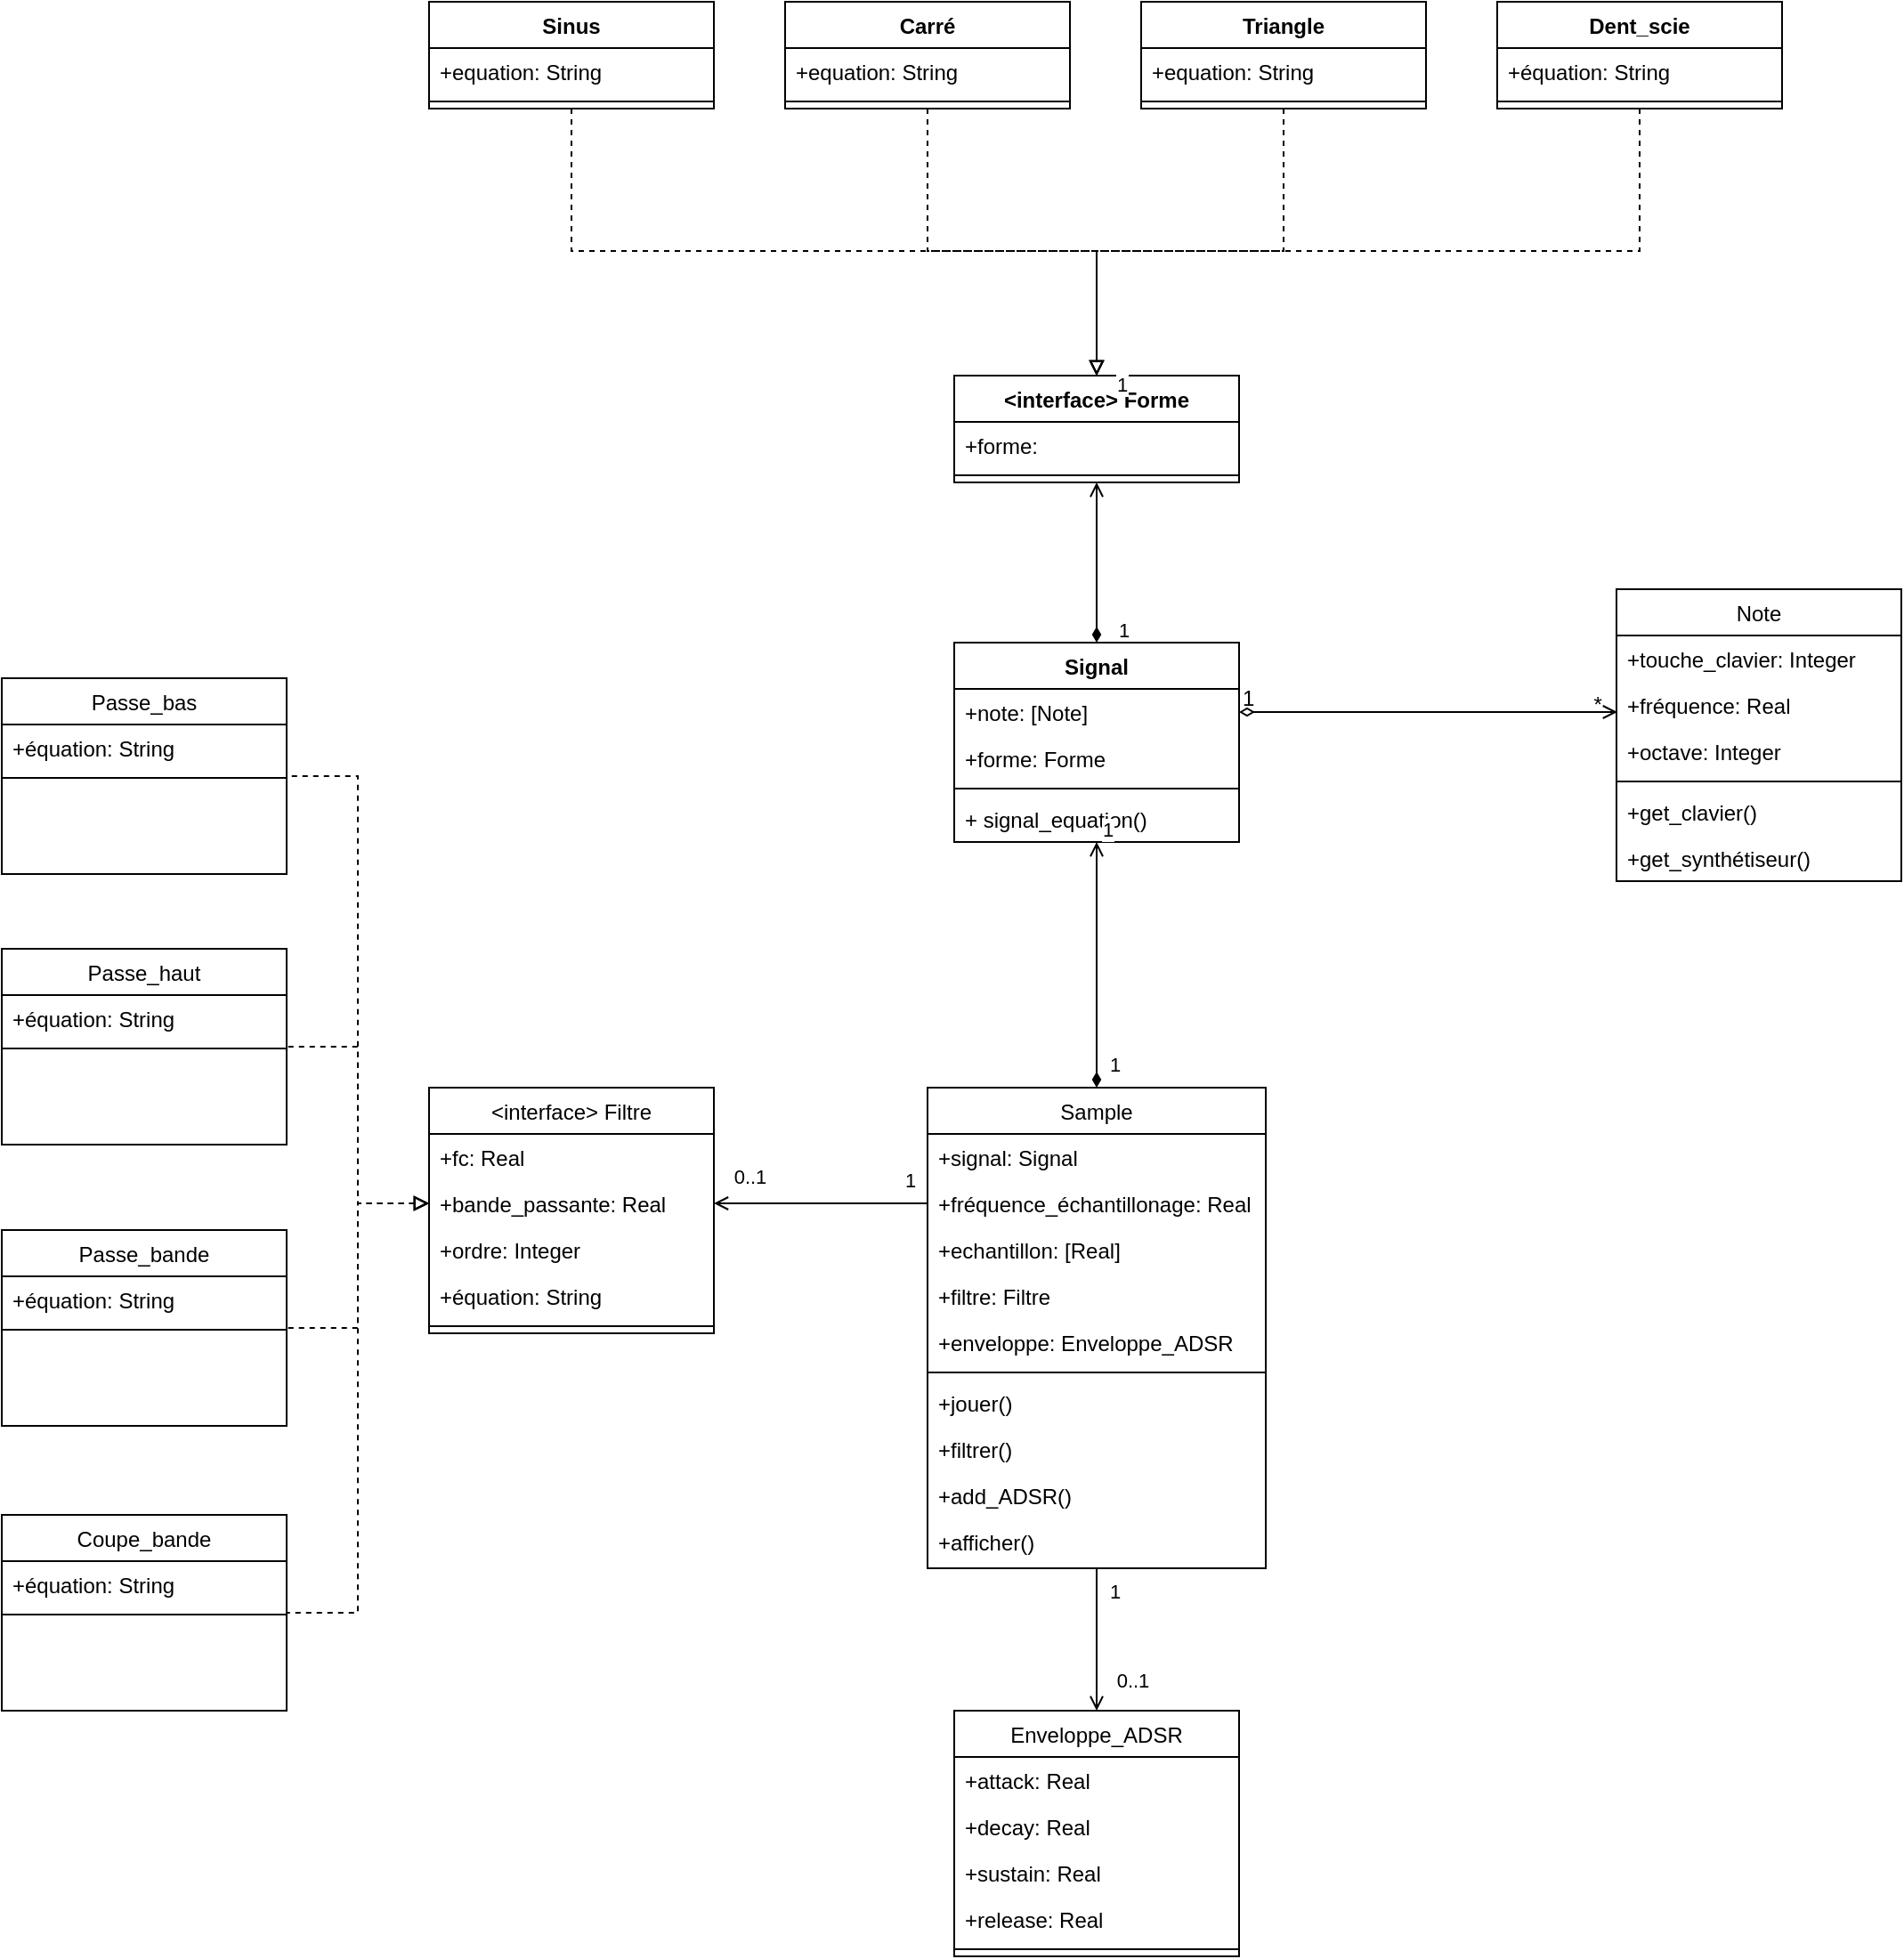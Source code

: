 <mxfile version="24.1.0" type="device">
  <diagram id="C5RBs43oDa-KdzZeNtuy" name="Page-1">
    <mxGraphModel dx="2442" dy="968" grid="1" gridSize="10" guides="1" tooltips="1" connect="1" arrows="1" fold="1" page="1" pageScale="1" pageWidth="827" pageHeight="1169" math="0" shadow="0">
      <root>
        <mxCell id="WIyWlLk6GJQsqaUBKTNV-0" />
        <mxCell id="WIyWlLk6GJQsqaUBKTNV-1" parent="WIyWlLk6GJQsqaUBKTNV-0" />
        <mxCell id="yxTqHSOn2Jzeql_qbUJA-16" style="edgeStyle=orthogonalEdgeStyle;rounded=0;orthogonalLoop=1;jettySize=auto;html=1;exitX=0.5;exitY=0;exitDx=0;exitDy=0;entryX=0.5;entryY=1;entryDx=0;entryDy=0;endArrow=open;endFill=0;startArrow=diamondThin;startFill=1;" edge="1" parent="WIyWlLk6GJQsqaUBKTNV-1" source="zkfFHV4jXpPFQw0GAbJ--0" target="yxTqHSOn2Jzeql_qbUJA-11">
          <mxGeometry relative="1" as="geometry">
            <mxPoint x="360" y="516" as="targetPoint" />
          </mxGeometry>
        </mxCell>
        <mxCell id="yxTqHSOn2Jzeql_qbUJA-31" value="1" style="edgeLabel;html=1;align=center;verticalAlign=middle;resizable=0;points=[];" vertex="1" connectable="0" parent="yxTqHSOn2Jzeql_qbUJA-16">
          <mxGeometry x="-0.649" y="-1" relative="1" as="geometry">
            <mxPoint x="9" y="11" as="offset" />
          </mxGeometry>
        </mxCell>
        <mxCell id="zkfFHV4jXpPFQw0GAbJ--0" value="Sample" style="swimlane;fontStyle=0;align=center;verticalAlign=top;childLayout=stackLayout;horizontal=1;startSize=26;horizontalStack=0;resizeParent=1;resizeLast=0;collapsible=1;marginBottom=0;rounded=0;shadow=0;strokeWidth=1;" parent="WIyWlLk6GJQsqaUBKTNV-1" vertex="1">
          <mxGeometry x="280" y="646" width="190" height="270" as="geometry">
            <mxRectangle x="230" y="140" width="160" height="26" as="alternateBounds" />
          </mxGeometry>
        </mxCell>
        <mxCell id="zkfFHV4jXpPFQw0GAbJ--1" value="+signal: Signal" style="text;align=left;verticalAlign=top;spacingLeft=4;spacingRight=4;overflow=hidden;rotatable=0;points=[[0,0.5],[1,0.5]];portConstraint=eastwest;" parent="zkfFHV4jXpPFQw0GAbJ--0" vertex="1">
          <mxGeometry y="26" width="190" height="26" as="geometry" />
        </mxCell>
        <mxCell id="KgUx6akX5WvqrjNGM1Zk-44" value="+fréquence_échantillonage: Real" style="text;align=left;verticalAlign=top;spacingLeft=4;spacingRight=4;overflow=hidden;rotatable=0;points=[[0,0.5],[1,0.5]];portConstraint=eastwest;" parent="zkfFHV4jXpPFQw0GAbJ--0" vertex="1">
          <mxGeometry y="52" width="190" height="26" as="geometry" />
        </mxCell>
        <mxCell id="KgUx6akX5WvqrjNGM1Zk-14" value="+echantillon: [Real]" style="text;align=left;verticalAlign=top;spacingLeft=4;spacingRight=4;overflow=hidden;rotatable=0;points=[[0,0.5],[1,0.5]];portConstraint=eastwest;" parent="zkfFHV4jXpPFQw0GAbJ--0" vertex="1">
          <mxGeometry y="78" width="190" height="26" as="geometry" />
        </mxCell>
        <mxCell id="yxTqHSOn2Jzeql_qbUJA-0" value="+filtre: Filtre" style="text;align=left;verticalAlign=top;spacingLeft=4;spacingRight=4;overflow=hidden;rotatable=0;points=[[0,0.5],[1,0.5]];portConstraint=eastwest;" vertex="1" parent="zkfFHV4jXpPFQw0GAbJ--0">
          <mxGeometry y="104" width="190" height="26" as="geometry" />
        </mxCell>
        <mxCell id="yxTqHSOn2Jzeql_qbUJA-2" value="+enveloppe: Enveloppe_ADSR" style="text;align=left;verticalAlign=top;spacingLeft=4;spacingRight=4;overflow=hidden;rotatable=0;points=[[0,0.5],[1,0.5]];portConstraint=eastwest;" vertex="1" parent="zkfFHV4jXpPFQw0GAbJ--0">
          <mxGeometry y="130" width="190" height="26" as="geometry" />
        </mxCell>
        <mxCell id="zkfFHV4jXpPFQw0GAbJ--4" value="" style="line;html=1;strokeWidth=1;align=left;verticalAlign=middle;spacingTop=-1;spacingLeft=3;spacingRight=3;rotatable=0;labelPosition=right;points=[];portConstraint=eastwest;" parent="zkfFHV4jXpPFQw0GAbJ--0" vertex="1">
          <mxGeometry y="156" width="190" height="8" as="geometry" />
        </mxCell>
        <mxCell id="KgUx6akX5WvqrjNGM1Zk-8" value="+jouer()" style="text;align=left;verticalAlign=top;spacingLeft=4;spacingRight=4;overflow=hidden;rotatable=0;points=[[0,0.5],[1,0.5]];portConstraint=eastwest;" parent="zkfFHV4jXpPFQw0GAbJ--0" vertex="1">
          <mxGeometry y="164" width="190" height="26" as="geometry" />
        </mxCell>
        <mxCell id="yxTqHSOn2Jzeql_qbUJA-18" value="+filtrer()" style="text;align=left;verticalAlign=top;spacingLeft=4;spacingRight=4;overflow=hidden;rotatable=0;points=[[0,0.5],[1,0.5]];portConstraint=eastwest;" vertex="1" parent="zkfFHV4jXpPFQw0GAbJ--0">
          <mxGeometry y="190" width="190" height="26" as="geometry" />
        </mxCell>
        <mxCell id="yxTqHSOn2Jzeql_qbUJA-19" value="+add_ADSR()" style="text;align=left;verticalAlign=top;spacingLeft=4;spacingRight=4;overflow=hidden;rotatable=0;points=[[0,0.5],[1,0.5]];portConstraint=eastwest;" vertex="1" parent="zkfFHV4jXpPFQw0GAbJ--0">
          <mxGeometry y="216" width="190" height="26" as="geometry" />
        </mxCell>
        <mxCell id="KgUx6akX5WvqrjNGM1Zk-9" value="+afficher()" style="text;align=left;verticalAlign=top;spacingLeft=4;spacingRight=4;overflow=hidden;rotatable=0;points=[[0,0.5],[1,0.5]];portConstraint=eastwest;" parent="zkfFHV4jXpPFQw0GAbJ--0" vertex="1">
          <mxGeometry y="242" width="190" height="26" as="geometry" />
        </mxCell>
        <mxCell id="zkfFHV4jXpPFQw0GAbJ--13" value="Enveloppe_ADSR" style="swimlane;fontStyle=0;align=center;verticalAlign=top;childLayout=stackLayout;horizontal=1;startSize=26;horizontalStack=0;resizeParent=1;resizeLast=0;collapsible=1;marginBottom=0;rounded=0;shadow=0;strokeWidth=1;" parent="WIyWlLk6GJQsqaUBKTNV-1" vertex="1">
          <mxGeometry x="295" y="996" width="160" height="138" as="geometry">
            <mxRectangle x="340" y="380" width="170" height="26" as="alternateBounds" />
          </mxGeometry>
        </mxCell>
        <mxCell id="zkfFHV4jXpPFQw0GAbJ--14" value="+attack: Real" style="text;align=left;verticalAlign=top;spacingLeft=4;spacingRight=4;overflow=hidden;rotatable=0;points=[[0,0.5],[1,0.5]];portConstraint=eastwest;" parent="zkfFHV4jXpPFQw0GAbJ--13" vertex="1">
          <mxGeometry y="26" width="160" height="26" as="geometry" />
        </mxCell>
        <mxCell id="KgUx6akX5WvqrjNGM1Zk-10" value="+decay: Real   " style="text;align=left;verticalAlign=top;spacingLeft=4;spacingRight=4;overflow=hidden;rotatable=0;points=[[0,0.5],[1,0.5]];portConstraint=eastwest;" parent="zkfFHV4jXpPFQw0GAbJ--13" vertex="1">
          <mxGeometry y="52" width="160" height="26" as="geometry" />
        </mxCell>
        <mxCell id="KgUx6akX5WvqrjNGM1Zk-11" value="+sustain: Real" style="text;align=left;verticalAlign=top;spacingLeft=4;spacingRight=4;overflow=hidden;rotatable=0;points=[[0,0.5],[1,0.5]];portConstraint=eastwest;" parent="zkfFHV4jXpPFQw0GAbJ--13" vertex="1">
          <mxGeometry y="78" width="160" height="26" as="geometry" />
        </mxCell>
        <mxCell id="KgUx6akX5WvqrjNGM1Zk-12" value="+release: Real" style="text;align=left;verticalAlign=top;spacingLeft=4;spacingRight=4;overflow=hidden;rotatable=0;points=[[0,0.5],[1,0.5]];portConstraint=eastwest;" parent="zkfFHV4jXpPFQw0GAbJ--13" vertex="1">
          <mxGeometry y="104" width="160" height="26" as="geometry" />
        </mxCell>
        <mxCell id="zkfFHV4jXpPFQw0GAbJ--15" value="" style="line;html=1;strokeWidth=1;align=left;verticalAlign=middle;spacingTop=-1;spacingLeft=3;spacingRight=3;rotatable=0;labelPosition=right;points=[];portConstraint=eastwest;" parent="zkfFHV4jXpPFQw0GAbJ--13" vertex="1">
          <mxGeometry y="130" width="160" height="8" as="geometry" />
        </mxCell>
        <mxCell id="zkfFHV4jXpPFQw0GAbJ--16" value="" style="endArrow=none;endSize=10;endFill=0;shadow=0;strokeWidth=1;rounded=0;curved=0;edgeStyle=elbowEdgeStyle;elbow=horizontal;startArrow=open;startFill=0;" parent="WIyWlLk6GJQsqaUBKTNV-1" source="zkfFHV4jXpPFQw0GAbJ--13" target="zkfFHV4jXpPFQw0GAbJ--0" edge="1">
          <mxGeometry width="160" relative="1" as="geometry">
            <mxPoint x="210" y="899" as="sourcePoint" />
            <mxPoint x="310" y="797" as="targetPoint" />
          </mxGeometry>
        </mxCell>
        <mxCell id="KgUx6akX5WvqrjNGM1Zk-40" value="1" style="edgeLabel;html=1;align=center;verticalAlign=middle;resizable=0;points=[];" parent="zkfFHV4jXpPFQw0GAbJ--16" vertex="1" connectable="0">
          <mxGeometry x="-0.288" relative="1" as="geometry">
            <mxPoint x="10" y="-39" as="offset" />
          </mxGeometry>
        </mxCell>
        <mxCell id="KgUx6akX5WvqrjNGM1Zk-41" value="0..1" style="edgeLabel;html=1;align=center;verticalAlign=middle;resizable=0;points=[];" parent="zkfFHV4jXpPFQw0GAbJ--16" vertex="1" connectable="0">
          <mxGeometry x="-0.288" y="-2" relative="1" as="geometry">
            <mxPoint x="18" y="11" as="offset" />
          </mxGeometry>
        </mxCell>
        <mxCell id="zkfFHV4jXpPFQw0GAbJ--17" value="Note" style="swimlane;fontStyle=0;align=center;verticalAlign=top;childLayout=stackLayout;horizontal=1;startSize=26;horizontalStack=0;resizeParent=1;resizeLast=0;collapsible=1;marginBottom=0;rounded=0;shadow=0;strokeWidth=1;" parent="WIyWlLk6GJQsqaUBKTNV-1" vertex="1">
          <mxGeometry x="667" y="366" width="160" height="164" as="geometry">
            <mxRectangle x="550" y="140" width="160" height="26" as="alternateBounds" />
          </mxGeometry>
        </mxCell>
        <mxCell id="KgUx6akX5WvqrjNGM1Zk-7" value="+touche_clavier: Integer" style="text;align=left;verticalAlign=top;spacingLeft=4;spacingRight=4;overflow=hidden;rotatable=0;points=[[0,0.5],[1,0.5]];portConstraint=eastwest;rounded=0;shadow=0;html=0;" parent="zkfFHV4jXpPFQw0GAbJ--17" vertex="1">
          <mxGeometry y="26" width="160" height="26" as="geometry" />
        </mxCell>
        <mxCell id="zkfFHV4jXpPFQw0GAbJ--22" value="+fréquence: Real" style="text;align=left;verticalAlign=top;spacingLeft=4;spacingRight=4;overflow=hidden;rotatable=0;points=[[0,0.5],[1,0.5]];portConstraint=eastwest;rounded=0;shadow=0;html=0;" parent="zkfFHV4jXpPFQw0GAbJ--17" vertex="1">
          <mxGeometry y="52" width="160" height="26" as="geometry" />
        </mxCell>
        <mxCell id="KgUx6akX5WvqrjNGM1Zk-6" value="+octave: Integer" style="text;align=left;verticalAlign=top;spacingLeft=4;spacingRight=4;overflow=hidden;rotatable=0;points=[[0,0.5],[1,0.5]];portConstraint=eastwest;rounded=0;shadow=0;html=0;" parent="zkfFHV4jXpPFQw0GAbJ--17" vertex="1">
          <mxGeometry y="78" width="160" height="26" as="geometry" />
        </mxCell>
        <mxCell id="zkfFHV4jXpPFQw0GAbJ--23" value="" style="line;html=1;strokeWidth=1;align=left;verticalAlign=middle;spacingTop=-1;spacingLeft=3;spacingRight=3;rotatable=0;labelPosition=right;points=[];portConstraint=eastwest;" parent="zkfFHV4jXpPFQw0GAbJ--17" vertex="1">
          <mxGeometry y="104" width="160" height="8" as="geometry" />
        </mxCell>
        <mxCell id="KgUx6akX5WvqrjNGM1Zk-42" value="+get_clavier()" style="text;align=left;verticalAlign=top;spacingLeft=4;spacingRight=4;overflow=hidden;rotatable=0;points=[[0,0.5],[1,0.5]];portConstraint=eastwest;rounded=0;shadow=0;html=0;" parent="zkfFHV4jXpPFQw0GAbJ--17" vertex="1">
          <mxGeometry y="112" width="160" height="26" as="geometry" />
        </mxCell>
        <mxCell id="KgUx6akX5WvqrjNGM1Zk-43" value="+get_synthétiseur()" style="text;align=left;verticalAlign=top;spacingLeft=4;spacingRight=4;overflow=hidden;rotatable=0;points=[[0,0.5],[1,0.5]];portConstraint=eastwest;rounded=0;shadow=0;html=0;" parent="zkfFHV4jXpPFQw0GAbJ--17" vertex="1">
          <mxGeometry y="138" width="160" height="26" as="geometry" />
        </mxCell>
        <mxCell id="zkfFHV4jXpPFQw0GAbJ--26" value="" style="endArrow=open;shadow=0;strokeWidth=1;rounded=0;curved=0;endFill=1;edgeStyle=elbowEdgeStyle;elbow=vertical;exitX=1;exitY=0.5;exitDx=0;exitDy=0;entryX=0.003;entryY=0.667;entryDx=0;entryDy=0;entryPerimeter=0;startArrow=diamondThin;startFill=0;" parent="WIyWlLk6GJQsqaUBKTNV-1" source="yxTqHSOn2Jzeql_qbUJA-12" target="zkfFHV4jXpPFQw0GAbJ--22" edge="1">
          <mxGeometry x="0.5" y="41" relative="1" as="geometry">
            <mxPoint x="430" y="431" as="sourcePoint" />
            <mxPoint x="610" y="431" as="targetPoint" />
            <mxPoint x="-40" y="32" as="offset" />
          </mxGeometry>
        </mxCell>
        <mxCell id="zkfFHV4jXpPFQw0GAbJ--27" value="1" style="resizable=0;align=left;verticalAlign=bottom;labelBackgroundColor=none;fontSize=12;" parent="zkfFHV4jXpPFQw0GAbJ--26" connectable="0" vertex="1">
          <mxGeometry x="-1" relative="1" as="geometry">
            <mxPoint y="1" as="offset" />
          </mxGeometry>
        </mxCell>
        <mxCell id="zkfFHV4jXpPFQw0GAbJ--28" value="*" style="resizable=0;align=right;verticalAlign=bottom;labelBackgroundColor=none;fontSize=12;" parent="zkfFHV4jXpPFQw0GAbJ--26" connectable="0" vertex="1">
          <mxGeometry x="1" relative="1" as="geometry">
            <mxPoint x="-7" y="4" as="offset" />
          </mxGeometry>
        </mxCell>
        <mxCell id="KgUx6akX5WvqrjNGM1Zk-15" style="edgeStyle=orthogonalEdgeStyle;rounded=0;orthogonalLoop=1;jettySize=auto;html=1;exitX=0;exitY=0.5;exitDx=0;exitDy=0;entryX=1;entryY=0.5;entryDx=0;entryDy=0;endArrow=open;endFill=0;" parent="WIyWlLk6GJQsqaUBKTNV-1" source="KgUx6akX5WvqrjNGM1Zk-13" target="yxTqHSOn2Jzeql_qbUJA-17" edge="1">
          <mxGeometry relative="1" as="geometry">
            <mxPoint x="190" y="185" as="targetPoint" />
          </mxGeometry>
        </mxCell>
        <mxCell id="KgUx6akX5WvqrjNGM1Zk-16" value="1" style="edgeLabel;html=1;align=center;verticalAlign=middle;resizable=0;points=[];" parent="KgUx6akX5WvqrjNGM1Zk-15" vertex="1" connectable="0">
          <mxGeometry x="-0.194" y="-1" relative="1" as="geometry">
            <mxPoint x="26" y="-8" as="offset" />
          </mxGeometry>
        </mxCell>
        <mxCell id="KgUx6akX5WvqrjNGM1Zk-17" value="0..1" style="edgeLabel;html=1;align=center;verticalAlign=middle;resizable=0;points=[];" parent="KgUx6akX5WvqrjNGM1Zk-15" vertex="1" connectable="0">
          <mxGeometry x="0.278" y="1" relative="1" as="geometry">
            <mxPoint x="-22" y="-16" as="offset" />
          </mxGeometry>
        </mxCell>
        <mxCell id="KgUx6akX5WvqrjNGM1Zk-0" value="&lt;interface&gt; Filtre" style="swimlane;fontStyle=0;align=center;verticalAlign=top;childLayout=stackLayout;horizontal=1;startSize=26;horizontalStack=0;resizeParent=1;resizeLast=0;collapsible=1;marginBottom=0;rounded=0;shadow=0;strokeWidth=1;" parent="WIyWlLk6GJQsqaUBKTNV-1" vertex="1">
          <mxGeometry y="646" width="160" height="138" as="geometry">
            <mxRectangle x="30" y="120" width="160" height="26" as="alternateBounds" />
          </mxGeometry>
        </mxCell>
        <mxCell id="KgUx6akX5WvqrjNGM1Zk-4" value="+fc: Real" style="text;align=left;verticalAlign=top;spacingLeft=4;spacingRight=4;overflow=hidden;rotatable=0;points=[[0,0.5],[1,0.5]];portConstraint=eastwest;" parent="KgUx6akX5WvqrjNGM1Zk-0" vertex="1">
          <mxGeometry y="26" width="160" height="26" as="geometry" />
        </mxCell>
        <mxCell id="yxTqHSOn2Jzeql_qbUJA-17" value="+bande_passante: Real" style="text;align=left;verticalAlign=top;spacingLeft=4;spacingRight=4;overflow=hidden;rotatable=0;points=[[0,0.5],[1,0.5]];portConstraint=eastwest;" vertex="1" parent="KgUx6akX5WvqrjNGM1Zk-0">
          <mxGeometry y="52" width="160" height="26" as="geometry" />
        </mxCell>
        <mxCell id="yxTqHSOn2Jzeql_qbUJA-10" value="+ordre: Integer" style="text;align=left;verticalAlign=top;spacingLeft=4;spacingRight=4;overflow=hidden;rotatable=0;points=[[0,0.5],[1,0.5]];portConstraint=eastwest;" vertex="1" parent="KgUx6akX5WvqrjNGM1Zk-0">
          <mxGeometry y="78" width="160" height="26" as="geometry" />
        </mxCell>
        <mxCell id="yxTqHSOn2Jzeql_qbUJA-34" value="+équation: String" style="text;align=left;verticalAlign=top;spacingLeft=4;spacingRight=4;overflow=hidden;rotatable=0;points=[[0,0.5],[1,0.5]];portConstraint=eastwest;" vertex="1" parent="KgUx6akX5WvqrjNGM1Zk-0">
          <mxGeometry y="104" width="160" height="26" as="geometry" />
        </mxCell>
        <mxCell id="KgUx6akX5WvqrjNGM1Zk-2" value="" style="line;html=1;strokeWidth=1;align=left;verticalAlign=middle;spacingTop=-1;spacingLeft=3;spacingRight=3;rotatable=0;labelPosition=right;points=[];portConstraint=eastwest;" parent="KgUx6akX5WvqrjNGM1Zk-0" vertex="1">
          <mxGeometry y="130" width="160" height="8" as="geometry" />
        </mxCell>
        <mxCell id="KgUx6akX5WvqrjNGM1Zk-18" value="Passe_bas" style="swimlane;fontStyle=0;align=center;verticalAlign=top;childLayout=stackLayout;horizontal=1;startSize=26;horizontalStack=0;resizeParent=1;resizeLast=0;collapsible=1;marginBottom=0;rounded=0;shadow=0;strokeWidth=1;" parent="WIyWlLk6GJQsqaUBKTNV-1" vertex="1">
          <mxGeometry x="-240" y="416" width="160" height="110" as="geometry">
            <mxRectangle x="30" y="120" width="160" height="26" as="alternateBounds" />
          </mxGeometry>
        </mxCell>
        <mxCell id="yxTqHSOn2Jzeql_qbUJA-27" value="+équation: String" style="text;align=left;verticalAlign=top;spacingLeft=4;spacingRight=4;overflow=hidden;rotatable=0;points=[[0,0.5],[1,0.5]];portConstraint=eastwest;" vertex="1" parent="KgUx6akX5WvqrjNGM1Zk-18">
          <mxGeometry y="26" width="160" height="26" as="geometry" />
        </mxCell>
        <mxCell id="KgUx6akX5WvqrjNGM1Zk-21" value="" style="line;html=1;strokeWidth=1;align=left;verticalAlign=middle;spacingTop=-1;spacingLeft=3;spacingRight=3;rotatable=0;labelPosition=right;points=[];portConstraint=eastwest;" parent="KgUx6akX5WvqrjNGM1Zk-18" vertex="1">
          <mxGeometry y="52" width="160" height="8" as="geometry" />
        </mxCell>
        <mxCell id="KgUx6akX5WvqrjNGM1Zk-22" value="Passe_haut" style="swimlane;fontStyle=0;align=center;verticalAlign=top;childLayout=stackLayout;horizontal=1;startSize=26;horizontalStack=0;resizeParent=1;resizeLast=0;collapsible=1;marginBottom=0;rounded=0;shadow=0;strokeWidth=1;" parent="WIyWlLk6GJQsqaUBKTNV-1" vertex="1">
          <mxGeometry x="-240" y="568" width="160" height="110" as="geometry">
            <mxRectangle x="30" y="120" width="160" height="26" as="alternateBounds" />
          </mxGeometry>
        </mxCell>
        <mxCell id="yxTqHSOn2Jzeql_qbUJA-28" value="+équation: String" style="text;align=left;verticalAlign=top;spacingLeft=4;spacingRight=4;overflow=hidden;rotatable=0;points=[[0,0.5],[1,0.5]];portConstraint=eastwest;" vertex="1" parent="KgUx6akX5WvqrjNGM1Zk-22">
          <mxGeometry y="26" width="160" height="26" as="geometry" />
        </mxCell>
        <mxCell id="KgUx6akX5WvqrjNGM1Zk-25" value="" style="line;html=1;strokeWidth=1;align=left;verticalAlign=middle;spacingTop=-1;spacingLeft=3;spacingRight=3;rotatable=0;labelPosition=right;points=[];portConstraint=eastwest;" parent="KgUx6akX5WvqrjNGM1Zk-22" vertex="1">
          <mxGeometry y="52" width="160" height="8" as="geometry" />
        </mxCell>
        <mxCell id="KgUx6akX5WvqrjNGM1Zk-26" value="Passe_bande" style="swimlane;fontStyle=0;align=center;verticalAlign=top;childLayout=stackLayout;horizontal=1;startSize=26;horizontalStack=0;resizeParent=1;resizeLast=0;collapsible=1;marginBottom=0;rounded=0;shadow=0;strokeWidth=1;" parent="WIyWlLk6GJQsqaUBKTNV-1" vertex="1">
          <mxGeometry x="-240" y="726" width="160" height="110" as="geometry">
            <mxRectangle x="30" y="120" width="160" height="26" as="alternateBounds" />
          </mxGeometry>
        </mxCell>
        <mxCell id="yxTqHSOn2Jzeql_qbUJA-29" value="+équation: String" style="text;align=left;verticalAlign=top;spacingLeft=4;spacingRight=4;overflow=hidden;rotatable=0;points=[[0,0.5],[1,0.5]];portConstraint=eastwest;" vertex="1" parent="KgUx6akX5WvqrjNGM1Zk-26">
          <mxGeometry y="26" width="160" height="26" as="geometry" />
        </mxCell>
        <mxCell id="KgUx6akX5WvqrjNGM1Zk-29" value="" style="line;html=1;strokeWidth=1;align=left;verticalAlign=middle;spacingTop=-1;spacingLeft=3;spacingRight=3;rotatable=0;labelPosition=right;points=[];portConstraint=eastwest;" parent="KgUx6akX5WvqrjNGM1Zk-26" vertex="1">
          <mxGeometry y="52" width="160" height="8" as="geometry" />
        </mxCell>
        <mxCell id="KgUx6akX5WvqrjNGM1Zk-30" value="Coupe_bande" style="swimlane;fontStyle=0;align=center;verticalAlign=top;childLayout=stackLayout;horizontal=1;startSize=26;horizontalStack=0;resizeParent=1;resizeLast=0;collapsible=1;marginBottom=0;rounded=0;shadow=0;strokeWidth=1;" parent="WIyWlLk6GJQsqaUBKTNV-1" vertex="1">
          <mxGeometry x="-240" y="886" width="160" height="110" as="geometry">
            <mxRectangle x="30" y="120" width="160" height="26" as="alternateBounds" />
          </mxGeometry>
        </mxCell>
        <mxCell id="yxTqHSOn2Jzeql_qbUJA-30" value="+équation: String" style="text;align=left;verticalAlign=top;spacingLeft=4;spacingRight=4;overflow=hidden;rotatable=0;points=[[0,0.5],[1,0.5]];portConstraint=eastwest;" vertex="1" parent="KgUx6akX5WvqrjNGM1Zk-30">
          <mxGeometry y="26" width="160" height="26" as="geometry" />
        </mxCell>
        <mxCell id="KgUx6akX5WvqrjNGM1Zk-33" value="" style="line;html=1;strokeWidth=1;align=left;verticalAlign=middle;spacingTop=-1;spacingLeft=3;spacingRight=3;rotatable=0;labelPosition=right;points=[];portConstraint=eastwest;" parent="KgUx6akX5WvqrjNGM1Zk-30" vertex="1">
          <mxGeometry y="52" width="160" height="8" as="geometry" />
        </mxCell>
        <mxCell id="KgUx6akX5WvqrjNGM1Zk-36" style="edgeStyle=orthogonalEdgeStyle;rounded=0;orthogonalLoop=1;jettySize=auto;html=1;exitX=0;exitY=0.5;exitDx=0;exitDy=0;endArrow=none;endFill=0;startArrow=block;startFill=0;targetPerimeterSpacing=6;entryX=1;entryY=0.5;entryDx=0;entryDy=0;dashed=1;" parent="WIyWlLk6GJQsqaUBKTNV-1" source="yxTqHSOn2Jzeql_qbUJA-17" target="KgUx6akX5WvqrjNGM1Zk-26" edge="1">
          <mxGeometry relative="1" as="geometry">
            <mxPoint x="-240" y="765" as="targetPoint" />
          </mxGeometry>
        </mxCell>
        <mxCell id="KgUx6akX5WvqrjNGM1Zk-37" style="edgeStyle=orthogonalEdgeStyle;rounded=0;orthogonalLoop=1;jettySize=auto;html=1;entryX=1;entryY=0.5;entryDx=0;entryDy=0;endArrow=none;endFill=0;startArrow=block;startFill=0;exitX=0;exitY=0.5;exitDx=0;exitDy=0;dashed=1;" parent="WIyWlLk6GJQsqaUBKTNV-1" source="yxTqHSOn2Jzeql_qbUJA-17" target="KgUx6akX5WvqrjNGM1Zk-22" edge="1">
          <mxGeometry relative="1" as="geometry">
            <mxPoint x="-300" y="714" as="sourcePoint" />
            <mxPoint x="-240" y="607" as="targetPoint" />
          </mxGeometry>
        </mxCell>
        <mxCell id="KgUx6akX5WvqrjNGM1Zk-38" style="edgeStyle=orthogonalEdgeStyle;rounded=0;orthogonalLoop=1;jettySize=auto;html=1;exitX=0;exitY=0.5;exitDx=0;exitDy=0;entryX=1;entryY=0.5;entryDx=0;entryDy=0;endArrow=none;endFill=0;targetPerimeterSpacing=10;startArrow=block;startFill=0;dashed=1;" parent="WIyWlLk6GJQsqaUBKTNV-1" source="yxTqHSOn2Jzeql_qbUJA-17" target="KgUx6akX5WvqrjNGM1Zk-18" edge="1">
          <mxGeometry relative="1" as="geometry">
            <mxPoint x="-240" y="455" as="targetPoint" />
          </mxGeometry>
        </mxCell>
        <mxCell id="KgUx6akX5WvqrjNGM1Zk-39" style="edgeStyle=orthogonalEdgeStyle;rounded=0;orthogonalLoop=1;jettySize=auto;html=1;exitX=0;exitY=0.5;exitDx=0;exitDy=0;entryX=1;entryY=0.5;entryDx=0;entryDy=0;endArrow=none;endFill=0;startArrow=block;startFill=0;dashed=1;" parent="WIyWlLk6GJQsqaUBKTNV-1" source="yxTqHSOn2Jzeql_qbUJA-17" target="KgUx6akX5WvqrjNGM1Zk-30" edge="1">
          <mxGeometry relative="1" as="geometry">
            <mxPoint x="-240" y="925" as="targetPoint" />
          </mxGeometry>
        </mxCell>
        <mxCell id="yxTqHSOn2Jzeql_qbUJA-66" style="edgeStyle=orthogonalEdgeStyle;rounded=0;orthogonalLoop=1;jettySize=auto;html=1;entryX=0.5;entryY=1;entryDx=0;entryDy=0;endArrow=open;endFill=0;startArrow=diamondThin;startFill=1;" edge="1" parent="WIyWlLk6GJQsqaUBKTNV-1" source="yxTqHSOn2Jzeql_qbUJA-11" target="yxTqHSOn2Jzeql_qbUJA-60">
          <mxGeometry relative="1" as="geometry" />
        </mxCell>
        <mxCell id="yxTqHSOn2Jzeql_qbUJA-67" value="1" style="edgeLabel;html=1;align=center;verticalAlign=middle;resizable=0;points=[];" vertex="1" connectable="0" parent="yxTqHSOn2Jzeql_qbUJA-66">
          <mxGeometry x="-0.637" y="-3" relative="1" as="geometry">
            <mxPoint x="12" y="9" as="offset" />
          </mxGeometry>
        </mxCell>
        <mxCell id="yxTqHSOn2Jzeql_qbUJA-11" value="Signal" style="swimlane;fontStyle=1;align=center;verticalAlign=top;childLayout=stackLayout;horizontal=1;startSize=26;horizontalStack=0;resizeParent=1;resizeParentMax=0;resizeLast=0;collapsible=1;marginBottom=0;whiteSpace=wrap;html=1;" vertex="1" parent="WIyWlLk6GJQsqaUBKTNV-1">
          <mxGeometry x="295" y="396" width="160" height="112" as="geometry" />
        </mxCell>
        <mxCell id="yxTqHSOn2Jzeql_qbUJA-12" value="+note: [Note]" style="text;strokeColor=none;fillColor=none;align=left;verticalAlign=top;spacingLeft=4;spacingRight=4;overflow=hidden;rotatable=0;points=[[0,0.5],[1,0.5]];portConstraint=eastwest;whiteSpace=wrap;html=1;" vertex="1" parent="yxTqHSOn2Jzeql_qbUJA-11">
          <mxGeometry y="26" width="160" height="26" as="geometry" />
        </mxCell>
        <mxCell id="yxTqHSOn2Jzeql_qbUJA-35" value="+forme: Forme" style="text;strokeColor=none;fillColor=none;align=left;verticalAlign=top;spacingLeft=4;spacingRight=4;overflow=hidden;rotatable=0;points=[[0,0.5],[1,0.5]];portConstraint=eastwest;whiteSpace=wrap;html=1;" vertex="1" parent="yxTqHSOn2Jzeql_qbUJA-11">
          <mxGeometry y="52" width="160" height="26" as="geometry" />
        </mxCell>
        <mxCell id="yxTqHSOn2Jzeql_qbUJA-13" value="" style="line;strokeWidth=1;fillColor=none;align=left;verticalAlign=middle;spacingTop=-1;spacingLeft=3;spacingRight=3;rotatable=0;labelPosition=right;points=[];portConstraint=eastwest;strokeColor=inherit;" vertex="1" parent="yxTqHSOn2Jzeql_qbUJA-11">
          <mxGeometry y="78" width="160" height="8" as="geometry" />
        </mxCell>
        <mxCell id="yxTqHSOn2Jzeql_qbUJA-14" value="+ signal_equation()" style="text;strokeColor=none;fillColor=none;align=left;verticalAlign=top;spacingLeft=4;spacingRight=4;overflow=hidden;rotatable=0;points=[[0,0.5],[1,0.5]];portConstraint=eastwest;whiteSpace=wrap;html=1;" vertex="1" parent="yxTqHSOn2Jzeql_qbUJA-11">
          <mxGeometry y="86" width="160" height="26" as="geometry" />
        </mxCell>
        <mxCell id="yxTqHSOn2Jzeql_qbUJA-32" value="1" style="edgeLabel;html=1;align=center;verticalAlign=middle;resizable=0;points=[];" vertex="1" connectable="0" parent="WIyWlLk6GJQsqaUBKTNV-1">
          <mxGeometry x="400" y="623" as="geometry">
            <mxPoint x="-19" y="-122" as="offset" />
          </mxGeometry>
        </mxCell>
        <mxCell id="yxTqHSOn2Jzeql_qbUJA-33" style="edgeStyle=orthogonalEdgeStyle;rounded=0;orthogonalLoop=1;jettySize=auto;html=1;exitX=0;exitY=0.5;exitDx=0;exitDy=0;entryX=1;entryY=0.5;entryDx=0;entryDy=0;endArrow=open;endFill=0;" edge="1" parent="WIyWlLk6GJQsqaUBKTNV-1" source="KgUx6akX5WvqrjNGM1Zk-44" target="yxTqHSOn2Jzeql_qbUJA-17">
          <mxGeometry relative="1" as="geometry" />
        </mxCell>
        <mxCell id="yxTqHSOn2Jzeql_qbUJA-69" value="1" style="edgeLabel;html=1;align=center;verticalAlign=middle;resizable=0;points=[];" vertex="1" connectable="0" parent="yxTqHSOn2Jzeql_qbUJA-33">
          <mxGeometry x="-0.38" relative="1" as="geometry">
            <mxPoint x="27" y="-13" as="offset" />
          </mxGeometry>
        </mxCell>
        <mxCell id="yxTqHSOn2Jzeql_qbUJA-70" value="0..1" style="edgeLabel;html=1;align=center;verticalAlign=middle;resizable=0;points=[];" vertex="1" connectable="0" parent="yxTqHSOn2Jzeql_qbUJA-33">
          <mxGeometry x="-0.199" relative="1" as="geometry">
            <mxPoint x="-52" y="-15" as="offset" />
          </mxGeometry>
        </mxCell>
        <mxCell id="yxTqHSOn2Jzeql_qbUJA-56" style="edgeStyle=orthogonalEdgeStyle;rounded=0;orthogonalLoop=1;jettySize=auto;html=1;entryX=0.5;entryY=0;entryDx=0;entryDy=0;endArrow=block;endFill=0;dashed=1;" edge="1" parent="WIyWlLk6GJQsqaUBKTNV-1" source="yxTqHSOn2Jzeql_qbUJA-36">
          <mxGeometry relative="1" as="geometry">
            <mxPoint x="375" y="246" as="targetPoint" />
            <Array as="points">
              <mxPoint x="80" y="176" />
              <mxPoint x="375" y="176" />
            </Array>
          </mxGeometry>
        </mxCell>
        <mxCell id="yxTqHSOn2Jzeql_qbUJA-36" value="Sinus" style="swimlane;fontStyle=1;align=center;verticalAlign=top;childLayout=stackLayout;horizontal=1;startSize=26;horizontalStack=0;resizeParent=1;resizeParentMax=0;resizeLast=0;collapsible=1;marginBottom=0;whiteSpace=wrap;html=1;" vertex="1" parent="WIyWlLk6GJQsqaUBKTNV-1">
          <mxGeometry y="36" width="160" height="60" as="geometry" />
        </mxCell>
        <mxCell id="yxTqHSOn2Jzeql_qbUJA-37" value="+equation: String" style="text;strokeColor=none;fillColor=none;align=left;verticalAlign=top;spacingLeft=4;spacingRight=4;overflow=hidden;rotatable=0;points=[[0,0.5],[1,0.5]];portConstraint=eastwest;whiteSpace=wrap;html=1;" vertex="1" parent="yxTqHSOn2Jzeql_qbUJA-36">
          <mxGeometry y="26" width="160" height="26" as="geometry" />
        </mxCell>
        <mxCell id="yxTqHSOn2Jzeql_qbUJA-39" value="" style="line;strokeWidth=1;fillColor=none;align=left;verticalAlign=middle;spacingTop=-1;spacingLeft=3;spacingRight=3;rotatable=0;labelPosition=right;points=[];portConstraint=eastwest;strokeColor=inherit;" vertex="1" parent="yxTqHSOn2Jzeql_qbUJA-36">
          <mxGeometry y="52" width="160" height="8" as="geometry" />
        </mxCell>
        <mxCell id="yxTqHSOn2Jzeql_qbUJA-57" style="edgeStyle=orthogonalEdgeStyle;rounded=0;orthogonalLoop=1;jettySize=auto;html=1;entryX=0.5;entryY=0;entryDx=0;entryDy=0;dashed=1;endArrow=block;endFill=0;" edge="1" parent="WIyWlLk6GJQsqaUBKTNV-1" source="yxTqHSOn2Jzeql_qbUJA-41">
          <mxGeometry relative="1" as="geometry">
            <mxPoint x="375" y="246" as="targetPoint" />
            <Array as="points">
              <mxPoint x="280" y="176" />
              <mxPoint x="375" y="176" />
            </Array>
          </mxGeometry>
        </mxCell>
        <mxCell id="yxTqHSOn2Jzeql_qbUJA-41" value="Carré" style="swimlane;fontStyle=1;align=center;verticalAlign=top;childLayout=stackLayout;horizontal=1;startSize=26;horizontalStack=0;resizeParent=1;resizeParentMax=0;resizeLast=0;collapsible=1;marginBottom=0;whiteSpace=wrap;html=1;" vertex="1" parent="WIyWlLk6GJQsqaUBKTNV-1">
          <mxGeometry x="200" y="36" width="160" height="60" as="geometry" />
        </mxCell>
        <mxCell id="yxTqHSOn2Jzeql_qbUJA-42" value="+equation: String" style="text;strokeColor=none;fillColor=none;align=left;verticalAlign=top;spacingLeft=4;spacingRight=4;overflow=hidden;rotatable=0;points=[[0,0.5],[1,0.5]];portConstraint=eastwest;whiteSpace=wrap;html=1;" vertex="1" parent="yxTqHSOn2Jzeql_qbUJA-41">
          <mxGeometry y="26" width="160" height="26" as="geometry" />
        </mxCell>
        <mxCell id="yxTqHSOn2Jzeql_qbUJA-44" value="" style="line;strokeWidth=1;fillColor=none;align=left;verticalAlign=middle;spacingTop=-1;spacingLeft=3;spacingRight=3;rotatable=0;labelPosition=right;points=[];portConstraint=eastwest;strokeColor=inherit;" vertex="1" parent="yxTqHSOn2Jzeql_qbUJA-41">
          <mxGeometry y="52" width="160" height="8" as="geometry" />
        </mxCell>
        <mxCell id="yxTqHSOn2Jzeql_qbUJA-58" style="edgeStyle=orthogonalEdgeStyle;rounded=0;orthogonalLoop=1;jettySize=auto;html=1;entryX=0.5;entryY=0;entryDx=0;entryDy=0;endArrow=block;endFill=0;dashed=1;" edge="1" parent="WIyWlLk6GJQsqaUBKTNV-1" source="yxTqHSOn2Jzeql_qbUJA-46">
          <mxGeometry relative="1" as="geometry">
            <mxPoint x="375" y="246" as="targetPoint" />
            <Array as="points">
              <mxPoint x="480" y="176" />
              <mxPoint x="375" y="176" />
            </Array>
          </mxGeometry>
        </mxCell>
        <mxCell id="yxTqHSOn2Jzeql_qbUJA-46" value="Triangle" style="swimlane;fontStyle=1;align=center;verticalAlign=top;childLayout=stackLayout;horizontal=1;startSize=26;horizontalStack=0;resizeParent=1;resizeParentMax=0;resizeLast=0;collapsible=1;marginBottom=0;whiteSpace=wrap;html=1;" vertex="1" parent="WIyWlLk6GJQsqaUBKTNV-1">
          <mxGeometry x="400" y="36" width="160" height="60" as="geometry" />
        </mxCell>
        <mxCell id="yxTqHSOn2Jzeql_qbUJA-47" value="+equation: String" style="text;strokeColor=none;fillColor=none;align=left;verticalAlign=top;spacingLeft=4;spacingRight=4;overflow=hidden;rotatable=0;points=[[0,0.5],[1,0.5]];portConstraint=eastwest;whiteSpace=wrap;html=1;" vertex="1" parent="yxTqHSOn2Jzeql_qbUJA-46">
          <mxGeometry y="26" width="160" height="26" as="geometry" />
        </mxCell>
        <mxCell id="yxTqHSOn2Jzeql_qbUJA-49" value="" style="line;strokeWidth=1;fillColor=none;align=left;verticalAlign=middle;spacingTop=-1;spacingLeft=3;spacingRight=3;rotatable=0;labelPosition=right;points=[];portConstraint=eastwest;strokeColor=inherit;" vertex="1" parent="yxTqHSOn2Jzeql_qbUJA-46">
          <mxGeometry y="52" width="160" height="8" as="geometry" />
        </mxCell>
        <mxCell id="yxTqHSOn2Jzeql_qbUJA-59" style="edgeStyle=orthogonalEdgeStyle;rounded=0;orthogonalLoop=1;jettySize=auto;html=1;entryX=0.5;entryY=0;entryDx=0;entryDy=0;dashed=1;endArrow=block;endFill=0;" edge="1" parent="WIyWlLk6GJQsqaUBKTNV-1" source="yxTqHSOn2Jzeql_qbUJA-51">
          <mxGeometry relative="1" as="geometry">
            <mxPoint x="375" y="246" as="targetPoint" />
            <Array as="points">
              <mxPoint x="680" y="176" />
              <mxPoint x="375" y="176" />
            </Array>
          </mxGeometry>
        </mxCell>
        <mxCell id="yxTqHSOn2Jzeql_qbUJA-51" value="Dent_scie" style="swimlane;fontStyle=1;align=center;verticalAlign=top;childLayout=stackLayout;horizontal=1;startSize=26;horizontalStack=0;resizeParent=1;resizeParentMax=0;resizeLast=0;collapsible=1;marginBottom=0;whiteSpace=wrap;html=1;" vertex="1" parent="WIyWlLk6GJQsqaUBKTNV-1">
          <mxGeometry x="600" y="36" width="160" height="60" as="geometry" />
        </mxCell>
        <mxCell id="yxTqHSOn2Jzeql_qbUJA-52" value="+équation: String" style="text;strokeColor=none;fillColor=none;align=left;verticalAlign=top;spacingLeft=4;spacingRight=4;overflow=hidden;rotatable=0;points=[[0,0.5],[1,0.5]];portConstraint=eastwest;whiteSpace=wrap;html=1;" vertex="1" parent="yxTqHSOn2Jzeql_qbUJA-51">
          <mxGeometry y="26" width="160" height="26" as="geometry" />
        </mxCell>
        <mxCell id="yxTqHSOn2Jzeql_qbUJA-54" value="" style="line;strokeWidth=1;fillColor=none;align=left;verticalAlign=middle;spacingTop=-1;spacingLeft=3;spacingRight=3;rotatable=0;labelPosition=right;points=[];portConstraint=eastwest;strokeColor=inherit;" vertex="1" parent="yxTqHSOn2Jzeql_qbUJA-51">
          <mxGeometry y="52" width="160" height="8" as="geometry" />
        </mxCell>
        <mxCell id="yxTqHSOn2Jzeql_qbUJA-60" value="&amp;lt;interface&amp;gt; Forme" style="swimlane;fontStyle=1;align=center;verticalAlign=top;childLayout=stackLayout;horizontal=1;startSize=26;horizontalStack=0;resizeParent=1;resizeParentMax=0;resizeLast=0;collapsible=1;marginBottom=0;whiteSpace=wrap;html=1;" vertex="1" parent="WIyWlLk6GJQsqaUBKTNV-1">
          <mxGeometry x="295" y="246" width="160" height="60" as="geometry" />
        </mxCell>
        <mxCell id="yxTqHSOn2Jzeql_qbUJA-62" value="+forme:" style="text;strokeColor=none;fillColor=none;align=left;verticalAlign=top;spacingLeft=4;spacingRight=4;overflow=hidden;rotatable=0;points=[[0,0.5],[1,0.5]];portConstraint=eastwest;whiteSpace=wrap;html=1;" vertex="1" parent="yxTqHSOn2Jzeql_qbUJA-60">
          <mxGeometry y="26" width="160" height="26" as="geometry" />
        </mxCell>
        <mxCell id="yxTqHSOn2Jzeql_qbUJA-63" value="" style="line;strokeWidth=1;fillColor=none;align=left;verticalAlign=middle;spacingTop=-1;spacingLeft=3;spacingRight=3;rotatable=0;labelPosition=right;points=[];portConstraint=eastwest;strokeColor=inherit;" vertex="1" parent="yxTqHSOn2Jzeql_qbUJA-60">
          <mxGeometry y="52" width="160" height="8" as="geometry" />
        </mxCell>
        <mxCell id="yxTqHSOn2Jzeql_qbUJA-68" value="1" style="edgeLabel;html=1;align=center;verticalAlign=middle;resizable=0;points=[];" vertex="1" connectable="0" parent="WIyWlLk6GJQsqaUBKTNV-1">
          <mxGeometry x="410" y="376.004" as="geometry">
            <mxPoint x="-21" y="-125" as="offset" />
          </mxGeometry>
        </mxCell>
      </root>
    </mxGraphModel>
  </diagram>
</mxfile>
